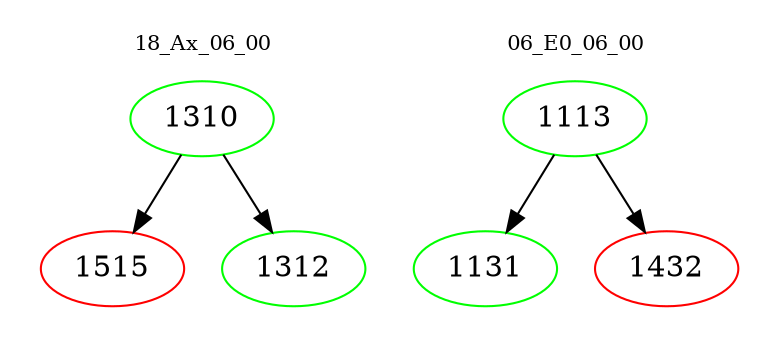 digraph{
subgraph cluster_0 {
color = white
label = "18_Ax_06_00";
fontsize=10;
T0_1310 [label="1310", color="green"]
T0_1310 -> T0_1515 [color="black"]
T0_1515 [label="1515", color="red"]
T0_1310 -> T0_1312 [color="black"]
T0_1312 [label="1312", color="green"]
}
subgraph cluster_1 {
color = white
label = "06_E0_06_00";
fontsize=10;
T1_1113 [label="1113", color="green"]
T1_1113 -> T1_1131 [color="black"]
T1_1131 [label="1131", color="green"]
T1_1113 -> T1_1432 [color="black"]
T1_1432 [label="1432", color="red"]
}
}
